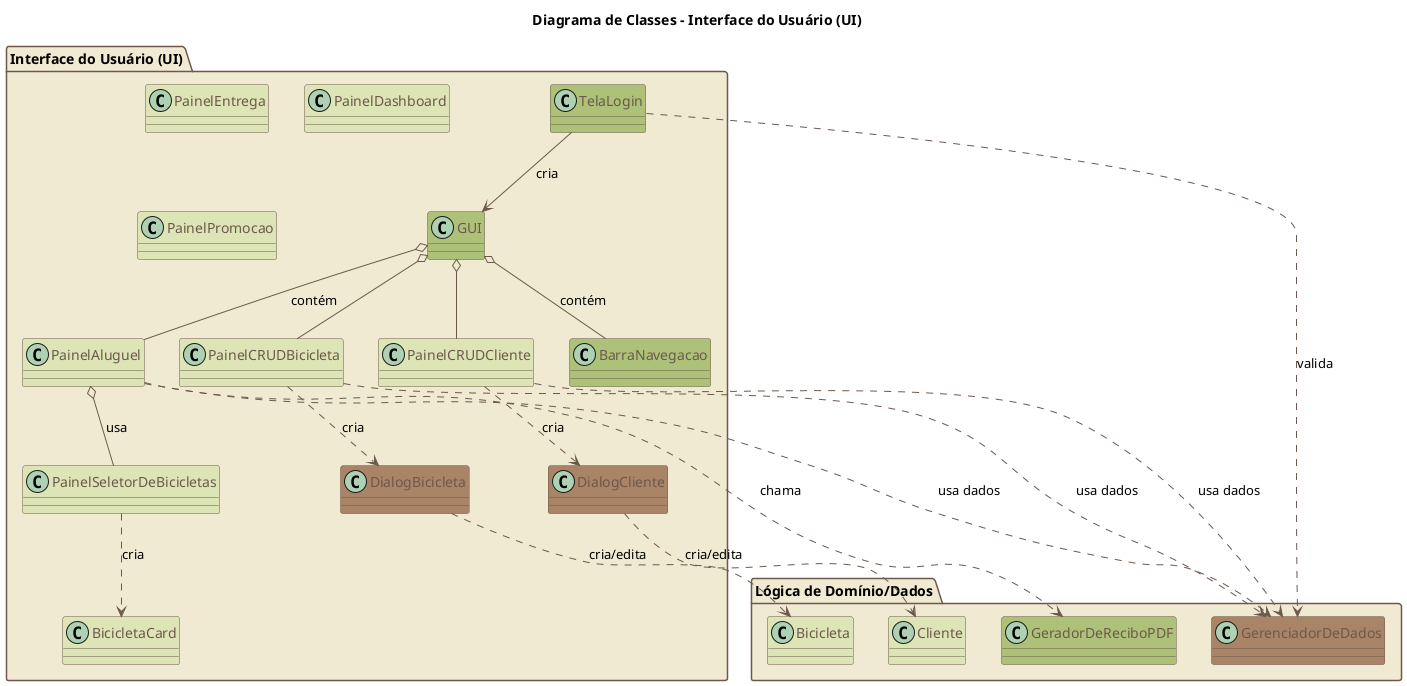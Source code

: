 @startuml
' Título do Diagrama
title Diagrama de Classes - Interface do Usuário (UI)

' Definições de Estilo baseadas em PaletaCores.java
skinparam package {
    BorderColor #6c584c
    BackgroundColor #f0ead2
}
skinparam class {
    BorderColor #6c584c
    ArrowColor #6c584c
    FontColor #6c584c
}

' Pacote de Lógica
package "Lógica de Domínio/Dados" {
  class GerenciadorDeDados #a98467
  class GeradorDeReciboPDF #adc178
  class Cliente #dde5b6
  class Bicicleta #dde5b6
}

' Pacote de UI
package "Interface do Usuário (UI)" {
  class TelaLogin #adc178
  class GUI #adc178
  class BarraNavegacao #adc178

  class PainelAluguel #dde5b6
  class PainelEntrega #dde5b6
  class PainelSeletorDeBicicletas #dde5b6
  class PainelCRUDBicicleta #dde5b6
  class PainelCRUDCliente #dde5b6
  class PainelDashboard #dde5b6
  class PainelPromocao #dde5b6

  class DialogBicicleta #a98467
  class DialogCliente #a98467

  class BicicletaCard #dde5b6
}

' Relacionamentos
TelaLogin --> GUI : cria
TelaLogin ..> GerenciadorDeDados : valida

GUI o-- BarraNavegacao : contém
GUI o-- PainelAluguel : contém
GUI o-- PainelCRUDBicicleta
GUI o-- PainelCRUDCliente

PainelAluguel o-- PainelSeletorDeBicicletas : usa
PainelAluguel ..> GeradorDeReciboPDF : chama
PainelAluguel ..> GerenciadorDeDados : usa dados

PainelCRUDBicicleta ..> GerenciadorDeDados : usa dados
PainelCRUDCliente ..> GerenciadorDeDados : usa dados

PainelCRUDBicicleta ..> DialogBicicleta : cria
PainelCRUDCliente ..> DialogCliente : cria
DialogCliente ..> Cliente : cria/edita
DialogBicicleta ..> Bicicleta : cria/edita

PainelSeletorDeBicicletas ..> BicicletaCard : cria

@enduml